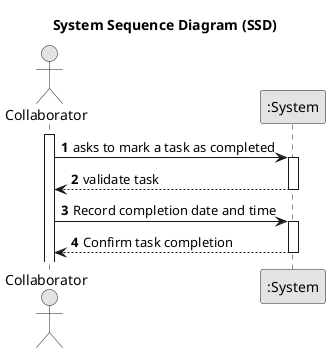 @startuml
skinparam monochrome true
skinparam packageStyle rectangle
skinparam shadowing false

title System Sequence Diagram (SSD)

autonumber

actor "Collaborator" as Employee
participant ":System" as System

activate Employee

    Employee -> System : asks to mark a task as completed
    activate System

        System --> Employee : validate task
    deactivate System

        Employee -> System : Record completion date and time
        activate System

            System --> Employee :Confirm task completion
        deactivate System


@enduml